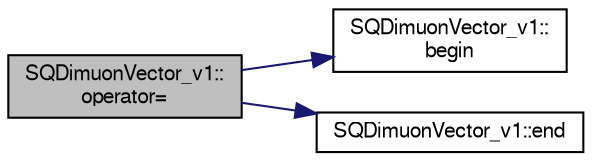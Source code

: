 digraph "SQDimuonVector_v1::operator="
{
  bgcolor="transparent";
  edge [fontname="FreeSans",fontsize="10",labelfontname="FreeSans",labelfontsize="10"];
  node [fontname="FreeSans",fontsize="10",shape=record];
  rankdir="LR";
  Node1 [label="SQDimuonVector_v1::\loperator=",height=0.2,width=0.4,color="black", fillcolor="grey75", style="filled" fontcolor="black"];
  Node1 -> Node2 [color="midnightblue",fontsize="10",style="solid",fontname="FreeSans"];
  Node2 [label="SQDimuonVector_v1::\lbegin",height=0.2,width=0.4,color="black",URL="$d3/dc1/classSQDimuonVector__v1.html#ad003a7f5a09a045d32b8c34dd0d50ec6"];
  Node1 -> Node3 [color="midnightblue",fontsize="10",style="solid",fontname="FreeSans"];
  Node3 [label="SQDimuonVector_v1::end",height=0.2,width=0.4,color="black",URL="$d3/dc1/classSQDimuonVector__v1.html#a78cb85edee1e069d587a3a2746fb6e18"];
}
